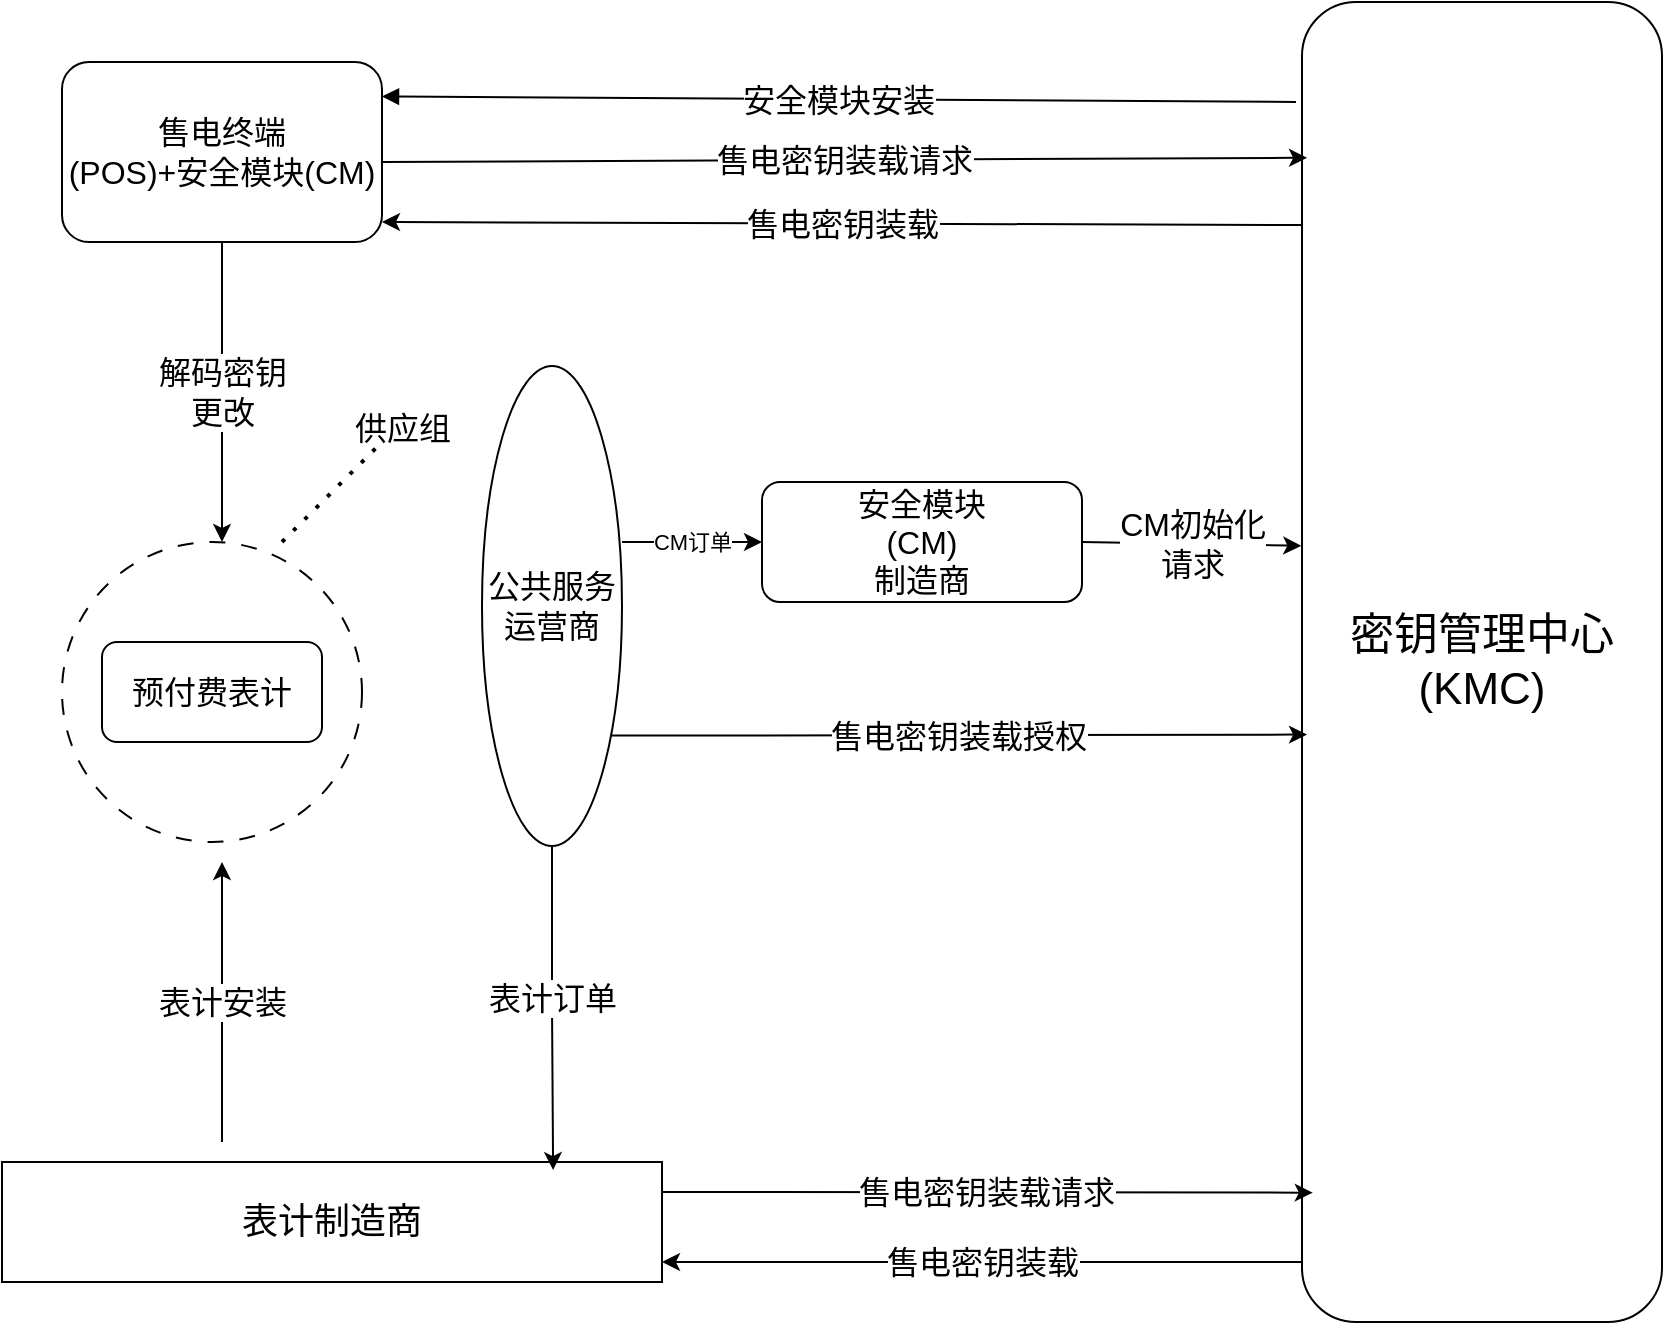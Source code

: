<mxfile version="28.0.7">
  <diagram name="STS Diagram" id="AMWLJg8652TW3K371ZNK">
    <mxGraphModel dx="1226" dy="696" grid="1" gridSize="10" guides="1" tooltips="1" connect="1" arrows="1" fold="1" page="1" pageScale="1" pageWidth="850" pageHeight="1100" math="0" shadow="0">
      <root>
        <mxCell id="0" />
        <mxCell id="1" parent="0" />
        <mxCell id="kIWTv3nHnlGpTvX9Gzf3-127" value="&lt;font style=&quot;font-size: 16px;&quot;&gt;售电终端&lt;br&gt;(POS)+安全模块(CM)&lt;/font&gt;" style="rounded=1;whiteSpace=wrap;html=1;" parent="1" vertex="1">
          <mxGeometry x="220" y="620" width="160" height="90" as="geometry" />
        </mxCell>
        <mxCell id="kIWTv3nHnlGpTvX9Gzf3-129" value="&lt;font style=&quot;font-size: 22px;&quot;&gt;密钥管理中心&lt;br&gt;(KMC)&lt;/font&gt;" style="rounded=1;whiteSpace=wrap;html=1;" parent="1" vertex="1">
          <mxGeometry x="840" y="590" width="180" height="660" as="geometry" />
        </mxCell>
        <mxCell id="kIWTv3nHnlGpTvX9Gzf3-130" value="&lt;font style=&quot;font-size: 16px;&quot;&gt;公共服务&lt;br&gt;运营商&lt;/font&gt;" style="ellipse;whiteSpace=wrap;html=1;" parent="1" vertex="1">
          <mxGeometry x="430" y="772" width="70" height="240" as="geometry" />
        </mxCell>
        <mxCell id="kIWTv3nHnlGpTvX9Gzf3-132" value="&lt;font style=&quot;font-size: 16px;&quot;&gt;安全模块&lt;br&gt;(CM)&lt;br&gt;制造商&lt;/font&gt;" style="rounded=1;whiteSpace=wrap;html=1;" parent="1" vertex="1">
          <mxGeometry x="570" y="830" width="160" height="60" as="geometry" />
        </mxCell>
        <mxCell id="kIWTv3nHnlGpTvX9Gzf3-133" value="&lt;font style=&quot;font-size: 18px;&quot;&gt;表计制造商&lt;/font&gt;" style="whiteSpace=wrap;html=1;" parent="1" vertex="1">
          <mxGeometry x="190" y="1170" width="330" height="60" as="geometry" />
        </mxCell>
        <mxCell id="kIWTv3nHnlGpTvX9Gzf3-134" value="&lt;font style=&quot;font-size: 16px;&quot;&gt;安全模块安装&lt;/font&gt;" style="endArrow=none;html=1;exitX=1;exitY=0.15;endFill=0;startArrow=block;startFill=1;" parent="1" edge="1">
          <mxGeometry width="50" height="50" relative="1" as="geometry">
            <mxPoint x="380.0" y="637.25" as="sourcePoint" />
            <mxPoint x="837" y="640" as="targetPoint" />
          </mxGeometry>
        </mxCell>
        <mxCell id="kIWTv3nHnlGpTvX9Gzf3-135" value="&lt;font style=&quot;font-size: 16px;&quot;&gt;售电密钥装载请求&lt;/font&gt;" style="endArrow=classic;html=1;exitX=1;exitY=0.3;entryX=0.014;entryY=0.118;entryDx=0;entryDy=0;entryPerimeter=0;" parent="1" target="kIWTv3nHnlGpTvX9Gzf3-129" edge="1">
          <mxGeometry width="50" height="50" relative="1" as="geometry">
            <mxPoint x="380.0" y="670" as="sourcePoint" />
            <mxPoint x="830" y="703" as="targetPoint" />
          </mxGeometry>
        </mxCell>
        <mxCell id="kIWTv3nHnlGpTvX9Gzf3-136" value="&lt;font style=&quot;font-size: 16px;&quot;&gt;售电密钥装载&lt;/font&gt;" style="endArrow=classic;html=1;entryX=1;entryY=0.45;exitX=-0.002;exitY=0.169;exitDx=0;exitDy=0;exitPerimeter=0;" parent="1" source="kIWTv3nHnlGpTvX9Gzf3-129" edge="1">
          <mxGeometry width="50" height="50" relative="1" as="geometry">
            <mxPoint x="820" y="779.5" as="sourcePoint" />
            <mxPoint x="380.0" y="700" as="targetPoint" />
          </mxGeometry>
        </mxCell>
        <mxCell id="kIWTv3nHnlGpTvX9Gzf3-137" value="&lt;font style=&quot;font-size: 16px;&quot;&gt;解码密钥&lt;br&gt;更改&lt;/font&gt;" style="endArrow=classic;html=1;entryX=0.5;entryY=0;exitX=0.5;exitY=1;" parent="1" source="kIWTv3nHnlGpTvX9Gzf3-127" edge="1">
          <mxGeometry width="50" height="50" relative="1" as="geometry">
            <mxPoint x="300" y="710" as="sourcePoint" />
            <mxPoint x="300.0" y="860.0" as="targetPoint" />
          </mxGeometry>
        </mxCell>
        <mxCell id="kIWTv3nHnlGpTvX9Gzf3-140" value="CM订单" style="endArrow=classic;html=1;entryX=0;entryY=0.5;" parent="1" target="kIWTv3nHnlGpTvX9Gzf3-132" edge="1">
          <mxGeometry width="50" height="50" relative="1" as="geometry">
            <mxPoint x="500" y="860" as="sourcePoint" />
            <mxPoint x="650" y="940" as="targetPoint" />
          </mxGeometry>
        </mxCell>
        <mxCell id="kIWTv3nHnlGpTvX9Gzf3-141" value="&lt;font style=&quot;font-size: 16px;&quot;&gt;CM初始化&lt;br&gt;请求&lt;/font&gt;" style="endArrow=classic;html=1;entryX=-0.002;entryY=0.412;exitX=1;exitY=0.5;entryDx=0;entryDy=0;entryPerimeter=0;" parent="1" source="kIWTv3nHnlGpTvX9Gzf3-132" target="kIWTv3nHnlGpTvX9Gzf3-129" edge="1">
          <mxGeometry width="50" height="50" relative="1" as="geometry">
            <mxPoint x="810" y="940" as="sourcePoint" />
            <mxPoint x="840" y="940" as="targetPoint" />
          </mxGeometry>
        </mxCell>
        <mxCell id="kIWTv3nHnlGpTvX9Gzf3-142" value="&lt;font style=&quot;font-size: 16px;&quot;&gt;售电密钥装载授权&lt;/font&gt;" style="endArrow=classic;html=1;entryX=0.014;entryY=0.555;entryDx=0;entryDy=0;entryPerimeter=0;exitX=0.914;exitY=0.77;exitDx=0;exitDy=0;exitPerimeter=0;" parent="1" source="kIWTv3nHnlGpTvX9Gzf3-130" target="kIWTv3nHnlGpTvX9Gzf3-129" edge="1">
          <mxGeometry width="50" height="50" relative="1" as="geometry">
            <mxPoint x="530" y="950" as="sourcePoint" />
            <mxPoint x="780" y="996" as="targetPoint" />
          </mxGeometry>
        </mxCell>
        <mxCell id="kIWTv3nHnlGpTvX9Gzf3-144" value="&lt;font style=&quot;font-size: 16px;&quot;&gt;售电密钥装载请求&lt;/font&gt;" style="endArrow=classic;html=1;entryX=0.03;entryY=0.902;exitX=1;exitY=0.5;entryDx=0;entryDy=0;entryPerimeter=0;" parent="1" target="kIWTv3nHnlGpTvX9Gzf3-129" edge="1">
          <mxGeometry width="50" height="50" relative="1" as="geometry">
            <mxPoint x="520.0" y="1185.0" as="sourcePoint" />
            <mxPoint x="836.94" y="1178.9" as="targetPoint" />
          </mxGeometry>
        </mxCell>
        <mxCell id="kIWTv3nHnlGpTvX9Gzf3-145" value="&lt;font style=&quot;font-size: 16px;&quot;&gt;售电密钥装载&lt;/font&gt;" style="endArrow=classic;html=1;" parent="1" edge="1">
          <mxGeometry width="50" height="50" relative="1" as="geometry">
            <mxPoint x="840" y="1220" as="sourcePoint" />
            <mxPoint x="520" y="1220" as="targetPoint" />
          </mxGeometry>
        </mxCell>
        <mxCell id="kIWTv3nHnlGpTvX9Gzf3-146" value="&lt;font style=&quot;font-size: 16px;&quot;&gt;表计安装&lt;/font&gt;" style="endArrow=classic;html=1;" parent="1" edge="1">
          <mxGeometry width="50" height="50" relative="1" as="geometry">
            <mxPoint x="300" y="1160" as="sourcePoint" />
            <mxPoint x="300" y="1020" as="targetPoint" />
            <mxPoint as="offset" />
          </mxGeometry>
        </mxCell>
        <mxCell id="gBZKFp43DtMAvCf3ymCT-5" value="" style="group" vertex="1" connectable="0" parent="1">
          <mxGeometry x="220" y="860" width="150" height="150" as="geometry" />
        </mxCell>
        <mxCell id="gBZKFp43DtMAvCf3ymCT-3" value="" style="ellipse;whiteSpace=wrap;html=1;aspect=fixed;dashed=1;dashPattern=8 8;" vertex="1" parent="gBZKFp43DtMAvCf3ymCT-5">
          <mxGeometry width="150" height="150" as="geometry" />
        </mxCell>
        <mxCell id="gBZKFp43DtMAvCf3ymCT-4" value="&lt;font style=&quot;font-size: 16px;&quot;&gt;预付费表计&lt;/font&gt;" style="rounded=1;whiteSpace=wrap;html=1;" vertex="1" parent="gBZKFp43DtMAvCf3ymCT-5">
          <mxGeometry x="20" y="50" width="110" height="50" as="geometry" />
        </mxCell>
        <mxCell id="gBZKFp43DtMAvCf3ymCT-6" style="edgeStyle=orthogonalEdgeStyle;rounded=0;orthogonalLoop=1;jettySize=auto;html=1;exitX=0.5;exitY=1;exitDx=0;exitDy=0;entryX=0.835;entryY=0.067;entryDx=0;entryDy=0;entryPerimeter=0;" edge="1" parent="1" source="kIWTv3nHnlGpTvX9Gzf3-130" target="kIWTv3nHnlGpTvX9Gzf3-133">
          <mxGeometry relative="1" as="geometry" />
        </mxCell>
        <mxCell id="gBZKFp43DtMAvCf3ymCT-7" value="&lt;font style=&quot;font-size: 16px;&quot;&gt;表计订单&lt;/font&gt;" style="edgeLabel;html=1;align=center;verticalAlign=middle;resizable=0;points=[];" vertex="1" connectable="0" parent="gBZKFp43DtMAvCf3ymCT-6">
          <mxGeometry x="-0.062" relative="1" as="geometry">
            <mxPoint y="-1" as="offset" />
          </mxGeometry>
        </mxCell>
        <mxCell id="gBZKFp43DtMAvCf3ymCT-10" value="" style="endArrow=none;dashed=1;html=1;dashPattern=1 3;strokeWidth=2;rounded=0;" edge="1" parent="1">
          <mxGeometry width="50" height="50" relative="1" as="geometry">
            <mxPoint x="330" y="860" as="sourcePoint" />
            <mxPoint x="380" y="810" as="targetPoint" />
          </mxGeometry>
        </mxCell>
        <mxCell id="gBZKFp43DtMAvCf3ymCT-11" value="&lt;font style=&quot;font-size: 16px;&quot;&gt;供应组&lt;/font&gt;" style="text;html=1;align=center;verticalAlign=middle;resizable=0;points=[];autosize=1;strokeColor=none;fillColor=none;" vertex="1" parent="1">
          <mxGeometry x="355" y="788" width="70" height="30" as="geometry" />
        </mxCell>
      </root>
    </mxGraphModel>
  </diagram>
</mxfile>
